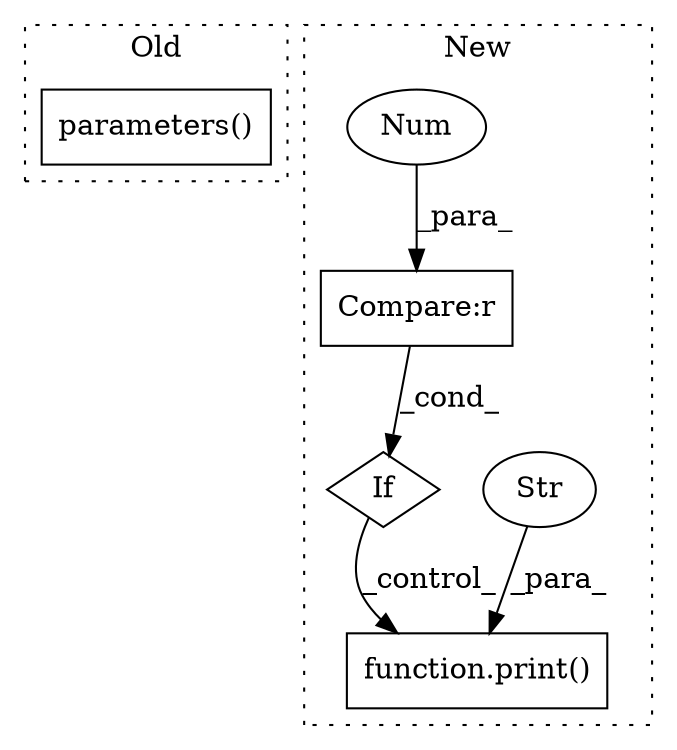 digraph G {
subgraph cluster0 {
1 [label="parameters()" a="75" s="6780" l="18" shape="box"];
label = "Old";
style="dotted";
}
subgraph cluster1 {
2 [label="function.print()" a="75" s="8724,8764" l="6,1" shape="box"];
3 [label="Str" a="66" s="8730" l="34" shape="ellipse"];
4 [label="If" a="96" s="8301" l="3" shape="diamond"];
5 [label="Compare:r" a="40" s="8304" l="22" shape="box"];
6 [label="Num" a="76" s="8325" l="1" shape="ellipse"];
label = "New";
style="dotted";
}
3 -> 2 [label="_para_"];
4 -> 2 [label="_control_"];
5 -> 4 [label="_cond_"];
6 -> 5 [label="_para_"];
}